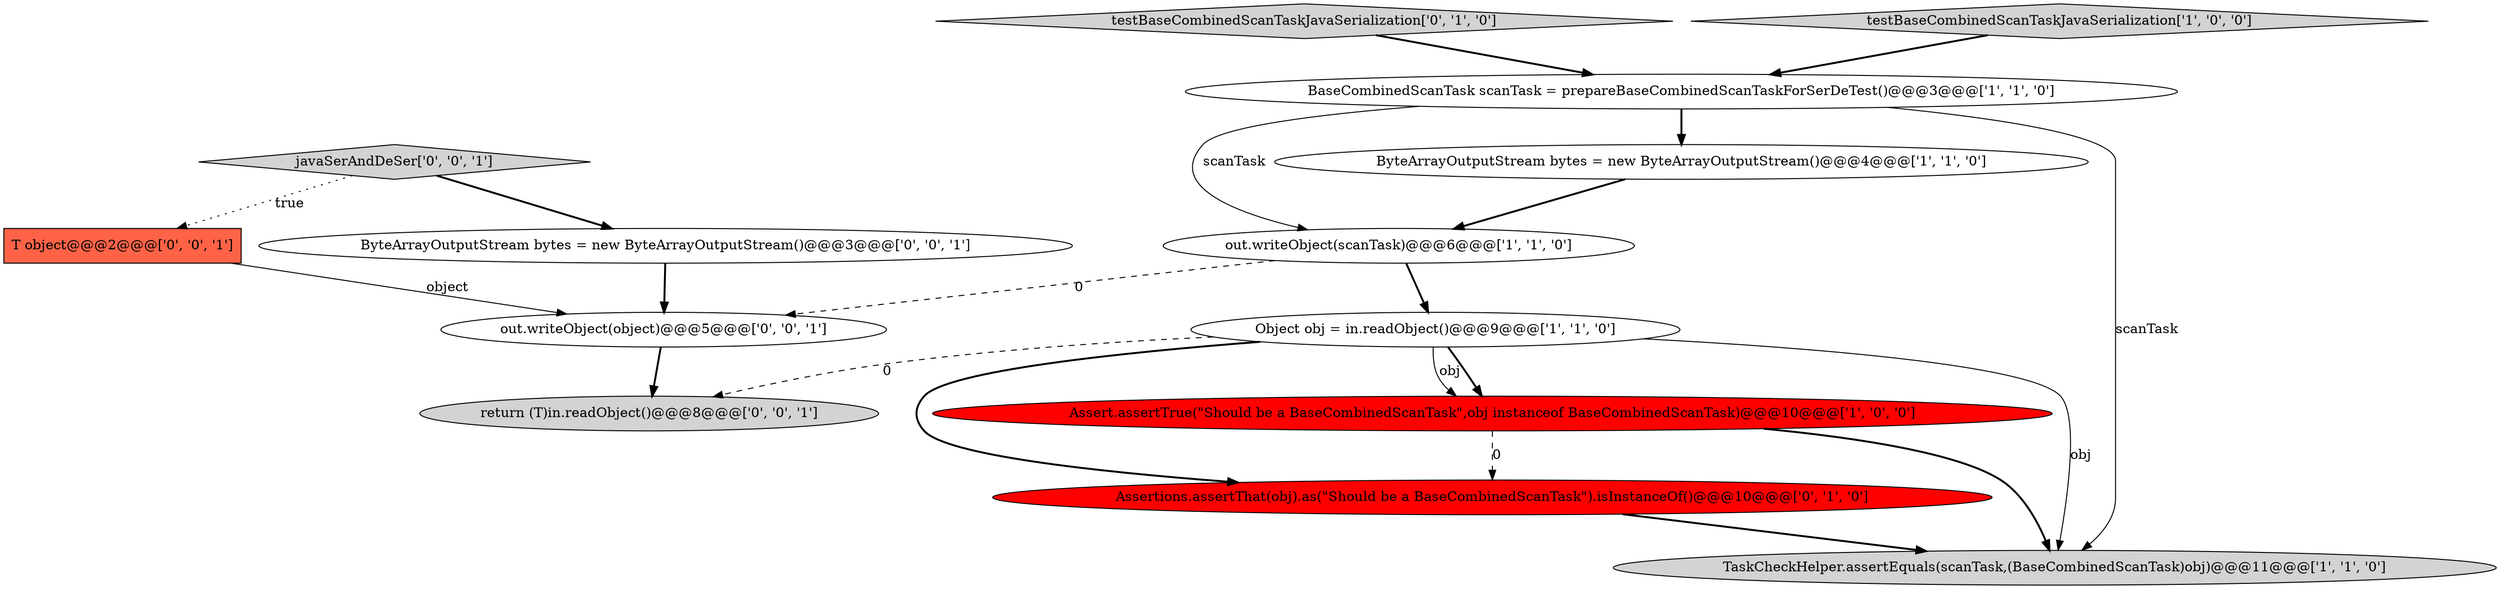 digraph {
10 [style = filled, label = "javaSerAndDeSer['0', '0', '1']", fillcolor = lightgray, shape = diamond image = "AAA0AAABBB3BBB"];
1 [style = filled, label = "BaseCombinedScanTask scanTask = prepareBaseCombinedScanTaskForSerDeTest()@@@3@@@['1', '1', '0']", fillcolor = white, shape = ellipse image = "AAA0AAABBB1BBB"];
7 [style = filled, label = "Assertions.assertThat(obj).as(\"Should be a BaseCombinedScanTask\").isInstanceOf()@@@10@@@['0', '1', '0']", fillcolor = red, shape = ellipse image = "AAA1AAABBB2BBB"];
13 [style = filled, label = "T object@@@2@@@['0', '0', '1']", fillcolor = tomato, shape = box image = "AAA0AAABBB3BBB"];
2 [style = filled, label = "Assert.assertTrue(\"Should be a BaseCombinedScanTask\",obj instanceof BaseCombinedScanTask)@@@10@@@['1', '0', '0']", fillcolor = red, shape = ellipse image = "AAA1AAABBB1BBB"];
3 [style = filled, label = "out.writeObject(scanTask)@@@6@@@['1', '1', '0']", fillcolor = white, shape = ellipse image = "AAA0AAABBB1BBB"];
9 [style = filled, label = "ByteArrayOutputStream bytes = new ByteArrayOutputStream()@@@3@@@['0', '0', '1']", fillcolor = white, shape = ellipse image = "AAA0AAABBB3BBB"];
0 [style = filled, label = "ByteArrayOutputStream bytes = new ByteArrayOutputStream()@@@4@@@['1', '1', '0']", fillcolor = white, shape = ellipse image = "AAA0AAABBB1BBB"];
11 [style = filled, label = "return (T)in.readObject()@@@8@@@['0', '0', '1']", fillcolor = lightgray, shape = ellipse image = "AAA0AAABBB3BBB"];
5 [style = filled, label = "TaskCheckHelper.assertEquals(scanTask,(BaseCombinedScanTask)obj)@@@11@@@['1', '1', '0']", fillcolor = lightgray, shape = ellipse image = "AAA0AAABBB1BBB"];
12 [style = filled, label = "out.writeObject(object)@@@5@@@['0', '0', '1']", fillcolor = white, shape = ellipse image = "AAA0AAABBB3BBB"];
4 [style = filled, label = "Object obj = in.readObject()@@@9@@@['1', '1', '0']", fillcolor = white, shape = ellipse image = "AAA0AAABBB1BBB"];
8 [style = filled, label = "testBaseCombinedScanTaskJavaSerialization['0', '1', '0']", fillcolor = lightgray, shape = diamond image = "AAA0AAABBB2BBB"];
6 [style = filled, label = "testBaseCombinedScanTaskJavaSerialization['1', '0', '0']", fillcolor = lightgray, shape = diamond image = "AAA0AAABBB1BBB"];
4->2 [style = solid, label="obj"];
0->3 [style = bold, label=""];
12->11 [style = bold, label=""];
13->12 [style = solid, label="object"];
1->5 [style = solid, label="scanTask"];
1->0 [style = bold, label=""];
4->2 [style = bold, label=""];
1->3 [style = solid, label="scanTask"];
2->7 [style = dashed, label="0"];
3->4 [style = bold, label=""];
4->7 [style = bold, label=""];
8->1 [style = bold, label=""];
6->1 [style = bold, label=""];
7->5 [style = bold, label=""];
4->5 [style = solid, label="obj"];
3->12 [style = dashed, label="0"];
10->13 [style = dotted, label="true"];
10->9 [style = bold, label=""];
9->12 [style = bold, label=""];
4->11 [style = dashed, label="0"];
2->5 [style = bold, label=""];
}

